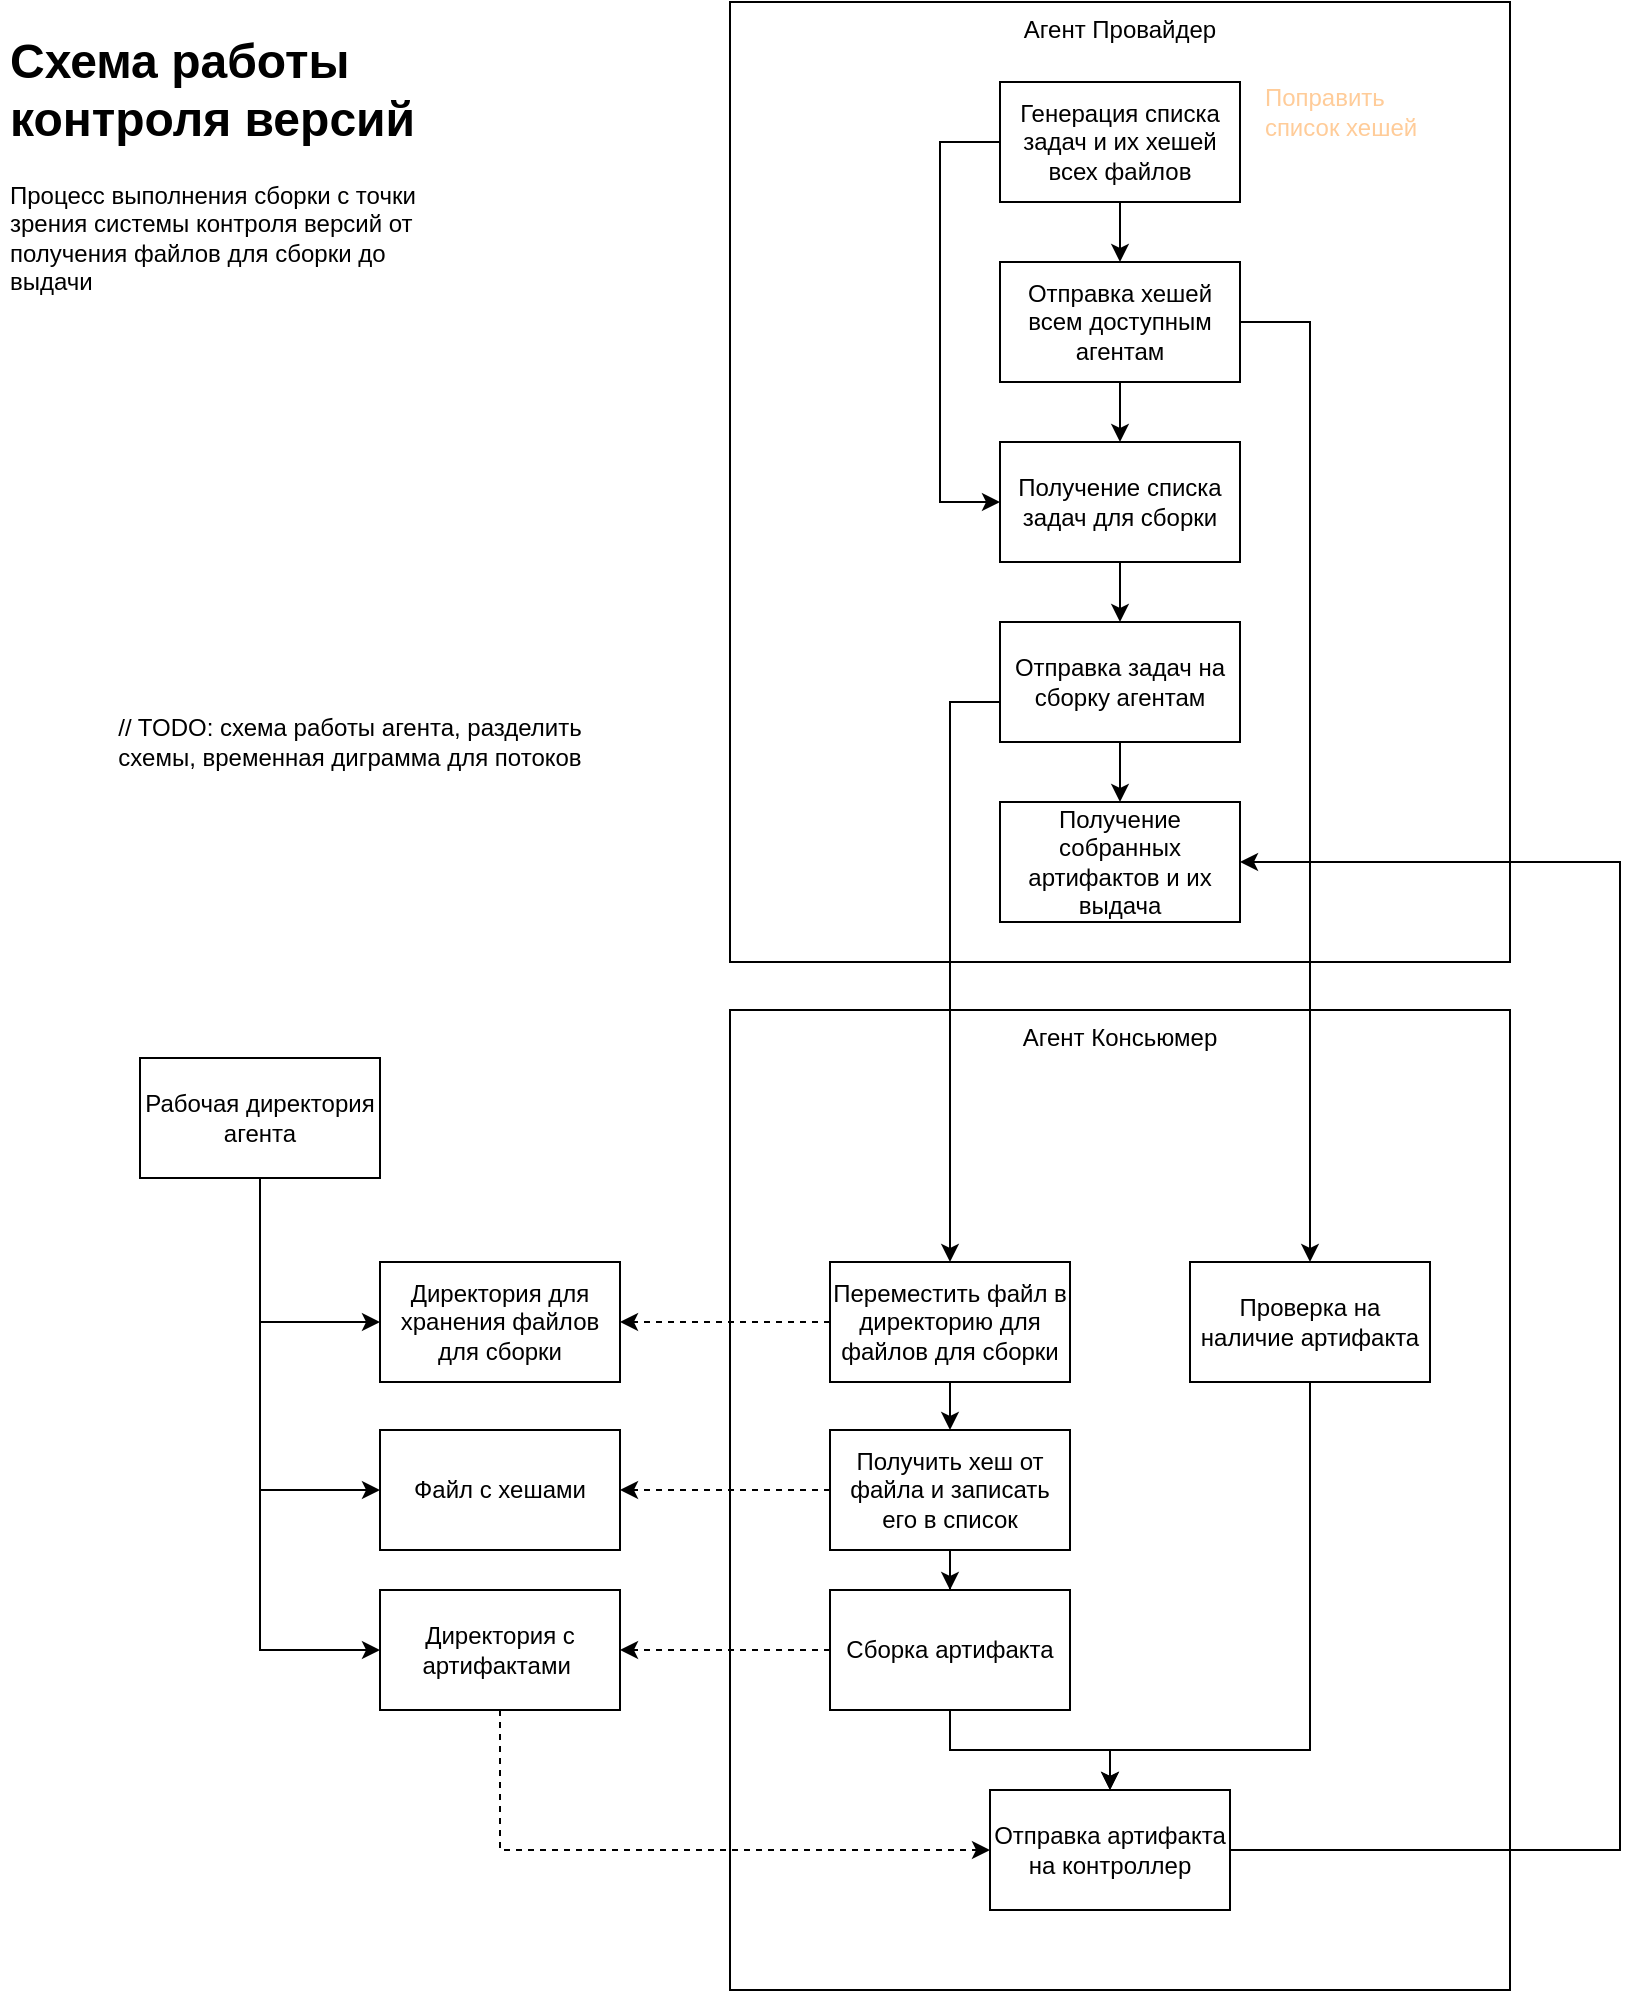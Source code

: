 <mxfile version="15.5.4" type="embed" pages="2"><diagram id="dyj6jYMNnaCiFXH7SBxR" name="Схема"><mxGraphModel dx="1645" dy="2000" grid="1" gridSize="10" guides="1" tooltips="1" connect="1" arrows="1" fold="1" page="1" pageScale="1" pageWidth="1169" pageHeight="827" background="#FFFFFF" math="0" shadow="0"><root><mxCell id="0"/><mxCell id="1" parent="0"/><mxCell id="9ElOrBx4syKhtCMLLyps-4" style="edgeStyle=orthogonalEdgeStyle;rounded=0;orthogonalLoop=1;jettySize=auto;html=1;entryX=0;entryY=0.5;entryDx=0;entryDy=0;" parent="1" source="9ElOrBx4syKhtCMLLyps-2" target="9ElOrBx4syKhtCMLLyps-3" edge="1"><mxGeometry relative="1" as="geometry"/></mxCell><mxCell id="9ElOrBx4syKhtCMLLyps-6" style="edgeStyle=orthogonalEdgeStyle;rounded=0;orthogonalLoop=1;jettySize=auto;html=1;entryX=0;entryY=0.5;entryDx=0;entryDy=0;" parent="1" source="9ElOrBx4syKhtCMLLyps-2" target="9ElOrBx4syKhtCMLLyps-5" edge="1"><mxGeometry relative="1" as="geometry"/></mxCell><mxCell id="9ElOrBx4syKhtCMLLyps-8" style="edgeStyle=orthogonalEdgeStyle;rounded=0;orthogonalLoop=1;jettySize=auto;html=1;entryX=0;entryY=0.5;entryDx=0;entryDy=0;" parent="1" source="9ElOrBx4syKhtCMLLyps-2" target="9ElOrBx4syKhtCMLLyps-7" edge="1"><mxGeometry relative="1" as="geometry"/></mxCell><mxCell id="9ElOrBx4syKhtCMLLyps-2" value="Рабочая директория&lt;br&gt;агента" style="rounded=0;whiteSpace=wrap;html=1;" parent="1" vertex="1"><mxGeometry x="270" y="338" width="120" height="60" as="geometry"/></mxCell><mxCell id="9ElOrBx4syKhtCMLLyps-3" value="Директория с артифактами&amp;nbsp;" style="rounded=0;whiteSpace=wrap;html=1;" parent="1" vertex="1"><mxGeometry x="390" y="604" width="120" height="60" as="geometry"/></mxCell><mxCell id="9ElOrBx4syKhtCMLLyps-5" value="Директория для хранения файлов для сборки" style="rounded=0;whiteSpace=wrap;html=1;" parent="1" vertex="1"><mxGeometry x="390" y="440" width="120" height="60" as="geometry"/></mxCell><mxCell id="9ElOrBx4syKhtCMLLyps-7" value="Файл с хешами" style="rounded=0;whiteSpace=wrap;html=1;" parent="1" vertex="1"><mxGeometry x="390" y="524" width="120" height="60" as="geometry"/></mxCell><mxCell id="9ElOrBx4syKhtCMLLyps-9" value="Агент Консьюмер" style="rounded=0;whiteSpace=wrap;html=1;verticalAlign=top;" parent="1" vertex="1"><mxGeometry x="565" y="314" width="390" height="490" as="geometry"/></mxCell><mxCell id="9ElOrBx4syKhtCMLLyps-10" value="Агент Провайдер" style="rounded=0;whiteSpace=wrap;html=1;verticalAlign=top;" parent="1" vertex="1"><mxGeometry x="565" y="-190" width="390" height="480" as="geometry"/></mxCell><mxCell id="9ElOrBx4syKhtCMLLyps-16" style="edgeStyle=orthogonalEdgeStyle;rounded=0;orthogonalLoop=1;jettySize=auto;html=1;entryX=0.5;entryY=0;entryDx=0;entryDy=0;" parent="1" source="9ElOrBx4syKhtCMLLyps-13" target="9ElOrBx4syKhtCMLLyps-15" edge="1"><mxGeometry relative="1" as="geometry"/></mxCell><mxCell id="9ElOrBx4syKhtCMLLyps-23" style="edgeStyle=orthogonalEdgeStyle;rounded=0;orthogonalLoop=1;jettySize=auto;html=1;dashed=1;" parent="1" source="9ElOrBx4syKhtCMLLyps-13" target="9ElOrBx4syKhtCMLLyps-5" edge="1"><mxGeometry relative="1" as="geometry"/></mxCell><mxCell id="9ElOrBx4syKhtCMLLyps-13" value="Переместить файл в директорию для файлов для сборки" style="rounded=0;whiteSpace=wrap;html=1;" parent="1" vertex="1"><mxGeometry x="615" y="440" width="120" height="60" as="geometry"/></mxCell><mxCell id="9ElOrBx4syKhtCMLLyps-18" style="edgeStyle=orthogonalEdgeStyle;rounded=0;orthogonalLoop=1;jettySize=auto;html=1;entryX=0.5;entryY=0;entryDx=0;entryDy=0;" parent="1" source="9ElOrBx4syKhtCMLLyps-15" target="9ElOrBx4syKhtCMLLyps-17" edge="1"><mxGeometry relative="1" as="geometry"/></mxCell><mxCell id="9ElOrBx4syKhtCMLLyps-24" style="edgeStyle=orthogonalEdgeStyle;rounded=0;orthogonalLoop=1;jettySize=auto;html=1;entryX=1;entryY=0.5;entryDx=0;entryDy=0;dashed=1;" parent="1" source="9ElOrBx4syKhtCMLLyps-15" target="9ElOrBx4syKhtCMLLyps-7" edge="1"><mxGeometry relative="1" as="geometry"/></mxCell><mxCell id="9ElOrBx4syKhtCMLLyps-15" value="Получить хеш от файла и записать его в список" style="rounded=0;whiteSpace=wrap;html=1;" parent="1" vertex="1"><mxGeometry x="615" y="524" width="120" height="60" as="geometry"/></mxCell><mxCell id="9ElOrBx4syKhtCMLLyps-25" style="edgeStyle=orthogonalEdgeStyle;rounded=0;orthogonalLoop=1;jettySize=auto;html=1;dashed=1;" parent="1" source="9ElOrBx4syKhtCMLLyps-17" target="9ElOrBx4syKhtCMLLyps-3" edge="1"><mxGeometry relative="1" as="geometry"/></mxCell><mxCell id="9ElOrBx4syKhtCMLLyps-43" style="edgeStyle=orthogonalEdgeStyle;rounded=0;orthogonalLoop=1;jettySize=auto;html=1;exitX=0.5;exitY=1;exitDx=0;exitDy=0;" parent="1" source="9ElOrBx4syKhtCMLLyps-17" target="9ElOrBx4syKhtCMLLyps-41" edge="1"><mxGeometry relative="1" as="geometry"/></mxCell><mxCell id="9ElOrBx4syKhtCMLLyps-17" value="Сборка артифакта" style="rounded=0;whiteSpace=wrap;html=1;" parent="1" vertex="1"><mxGeometry x="615" y="604" width="120" height="60" as="geometry"/></mxCell><mxCell id="9ElOrBx4syKhtCMLLyps-42" style="edgeStyle=orthogonalEdgeStyle;rounded=0;orthogonalLoop=1;jettySize=auto;html=1;exitX=0.5;exitY=1;exitDx=0;exitDy=0;entryX=0.5;entryY=0;entryDx=0;entryDy=0;" parent="1" source="9ElOrBx4syKhtCMLLyps-26" target="9ElOrBx4syKhtCMLLyps-41" edge="1"><mxGeometry relative="1" as="geometry"><Array as="points"><mxPoint x="855" y="684"/><mxPoint x="755" y="684"/></Array></mxGeometry></mxCell><mxCell id="9ElOrBx4syKhtCMLLyps-26" value="Проверка на наличие артифакта" style="rounded=0;whiteSpace=wrap;html=1;" parent="1" vertex="1"><mxGeometry x="795" y="440" width="120" height="60" as="geometry"/></mxCell><mxCell id="9ElOrBx4syKhtCMLLyps-39" value="&lt;h1&gt;Схема работы контроля версий&lt;/h1&gt;&lt;p&gt;Процесс выполнения сборки с точки зрения системы контроля версий от получения файлов для сборки до выдачи&lt;/p&gt;" style="text;html=1;strokeColor=none;fillColor=none;spacing=5;spacingTop=-20;whiteSpace=wrap;overflow=hidden;rounded=0;" parent="1" vertex="1"><mxGeometry x="200" y="-180" width="240" height="140" as="geometry"/></mxCell><mxCell id="VhzPOg7rj_EaicALs-07-3" style="edgeStyle=orthogonalEdgeStyle;rounded=0;orthogonalLoop=1;jettySize=auto;html=1;fontColor=#FFCC99;entryX=1;entryY=0.5;entryDx=0;entryDy=0;" parent="1" source="9ElOrBx4syKhtCMLLyps-41" target="WevxN94N2kklGEovp1XY-10" edge="1"><mxGeometry relative="1" as="geometry"><mxPoint x="1080" y="230" as="targetPoint"/><Array as="points"><mxPoint x="1010" y="734"/><mxPoint x="1010" y="240"/></Array></mxGeometry></mxCell><mxCell id="9ElOrBx4syKhtCMLLyps-41" value="Отправка артифакта на контроллер" style="rounded=0;whiteSpace=wrap;html=1;" parent="1" vertex="1"><mxGeometry x="695" y="704" width="120" height="60" as="geometry"/></mxCell><mxCell id="9ElOrBx4syKhtCMLLyps-44" style="edgeStyle=orthogonalEdgeStyle;rounded=0;orthogonalLoop=1;jettySize=auto;html=1;exitX=0.5;exitY=1;exitDx=0;exitDy=0;entryX=0;entryY=0.5;entryDx=0;entryDy=0;dashed=1;" parent="1" source="9ElOrBx4syKhtCMLLyps-3" target="9ElOrBx4syKhtCMLLyps-41" edge="1"><mxGeometry relative="1" as="geometry"/></mxCell><mxCell id="WevxN94N2kklGEovp1XY-1" style="edgeStyle=orthogonalEdgeStyle;rounded=0;orthogonalLoop=1;jettySize=auto;html=1;entryX=0.5;entryY=0;entryDx=0;entryDy=0;" parent="1" source="WevxN94N2kklGEovp1XY-2" target="WevxN94N2kklGEovp1XY-4" edge="1"><mxGeometry relative="1" as="geometry"><mxPoint x="755" y="-103" as="targetPoint"/></mxGeometry></mxCell><mxCell id="VhzPOg7rj_EaicALs-07-2" style="edgeStyle=orthogonalEdgeStyle;rounded=0;orthogonalLoop=1;jettySize=auto;html=1;entryX=0;entryY=0.5;entryDx=0;entryDy=0;fontColor=#FFCC99;" parent="1" source="WevxN94N2kklGEovp1XY-2" target="WevxN94N2kklGEovp1XY-6" edge="1"><mxGeometry relative="1" as="geometry"><Array as="points"><mxPoint x="670" y="-120"/><mxPoint x="670" y="60"/></Array></mxGeometry></mxCell><mxCell id="WevxN94N2kklGEovp1XY-2" value="Генерация списка задач и их хешей всех файлов" style="rounded=0;whiteSpace=wrap;html=1;" parent="1" vertex="1"><mxGeometry x="700" y="-150" width="120" height="60" as="geometry"/></mxCell><mxCell id="WevxN94N2kklGEovp1XY-3" style="edgeStyle=orthogonalEdgeStyle;rounded=0;orthogonalLoop=1;jettySize=auto;html=1;entryX=0.5;entryY=0;entryDx=0;entryDy=0;" parent="1" source="WevxN94N2kklGEovp1XY-4" target="WevxN94N2kklGEovp1XY-6" edge="1"><mxGeometry relative="1" as="geometry"/></mxCell><mxCell id="WevxN94N2kklGEovp1XY-8" style="edgeStyle=orthogonalEdgeStyle;rounded=0;orthogonalLoop=1;jettySize=auto;html=1;entryX=0.5;entryY=0;entryDx=0;entryDy=0;" parent="1" source="WevxN94N2kklGEovp1XY-4" target="9ElOrBx4syKhtCMLLyps-26" edge="1"><mxGeometry relative="1" as="geometry"><Array as="points"><mxPoint x="855" y="-30"/></Array></mxGeometry></mxCell><mxCell id="WevxN94N2kklGEovp1XY-4" value="Отправка хешей всем доступным агентам" style="rounded=0;whiteSpace=wrap;html=1;" parent="1" vertex="1"><mxGeometry x="700" y="-60" width="120" height="60" as="geometry"/></mxCell><mxCell id="WevxN94N2kklGEovp1XY-5" style="edgeStyle=orthogonalEdgeStyle;rounded=0;orthogonalLoop=1;jettySize=auto;html=1;" parent="1" source="WevxN94N2kklGEovp1XY-6" target="WevxN94N2kklGEovp1XY-7" edge="1"><mxGeometry relative="1" as="geometry"/></mxCell><mxCell id="WevxN94N2kklGEovp1XY-6" value="Получение списка задач для сборки" style="rounded=0;whiteSpace=wrap;html=1;" parent="1" vertex="1"><mxGeometry x="700" y="30" width="120" height="60" as="geometry"/></mxCell><mxCell id="WevxN94N2kklGEovp1XY-9" style="edgeStyle=orthogonalEdgeStyle;rounded=0;orthogonalLoop=1;jettySize=auto;html=1;" parent="1" source="WevxN94N2kklGEovp1XY-7" target="9ElOrBx4syKhtCMLLyps-13" edge="1"><mxGeometry relative="1" as="geometry"><Array as="points"><mxPoint x="675" y="160"/></Array></mxGeometry></mxCell><mxCell id="WevxN94N2kklGEovp1XY-11" style="edgeStyle=orthogonalEdgeStyle;rounded=0;orthogonalLoop=1;jettySize=auto;html=1;" parent="1" source="WevxN94N2kklGEovp1XY-7" target="WevxN94N2kklGEovp1XY-10" edge="1"><mxGeometry relative="1" as="geometry"/></mxCell><mxCell id="WevxN94N2kklGEovp1XY-7" value="Отправка задач на сборку агентам" style="rounded=0;whiteSpace=wrap;html=1;" parent="1" vertex="1"><mxGeometry x="700" y="120" width="120" height="60" as="geometry"/></mxCell><mxCell id="WevxN94N2kklGEovp1XY-10" value="Получение собранных артифактов и их выдача" style="rounded=0;whiteSpace=wrap;html=1;" parent="1" vertex="1"><mxGeometry x="700" y="210" width="120" height="60" as="geometry"/></mxCell><mxCell id="VhzPOg7rj_EaicALs-07-1" value="&lt;div style=&quot;text-align: left&quot;&gt;&lt;span&gt;Поправить&lt;/span&gt;&lt;/div&gt;список хешей" style="text;html=1;align=center;verticalAlign=middle;resizable=0;points=[];autosize=1;strokeColor=none;fillColor=none;fontColor=#FFCC99;" parent="1" vertex="1"><mxGeometry x="825" y="-150" width="90" height="30" as="geometry"/></mxCell><mxCell id="bqnKEKgBYAbyb3EbUo1c-1" value="// TODO: схема работы агента, разделить схемы, временная диграмма для потоков" style="text;html=1;strokeColor=none;fillColor=none;align=center;verticalAlign=middle;whiteSpace=wrap;rounded=0;" parent="1" vertex="1"><mxGeometry x="250" y="140" width="250" height="80" as="geometry"/></mxCell></root></mxGraphModel></diagram><diagram id="ktCYhHrH8g-7YEuT9wKO" name="Интерфейсы"><mxGraphModel dx="1645" dy="1173" grid="1" gridSize="10" guides="1" tooltips="1" connect="1" arrows="1" fold="1" page="1" pageScale="1" pageWidth="1169" pageHeight="827" math="0" shadow="0"><root><mxCell id="ta4Cwy5dCAfMxrfX0BdC-0"/><mxCell id="ta4Cwy5dCAfMxrfX0BdC-1" parent="ta4Cwy5dCAfMxrfX0BdC-0"/><mxCell id="nBc0TmQdO7ZgYxgDb6Q0-0" value="&lt;h1&gt;Работа системы контроля версий&lt;/h1&gt;&lt;p&gt;С точки зрения распределения задач между интерфейсами&lt;/p&gt;" style="text;html=1;strokeColor=none;fillColor=none;spacing=5;spacingTop=-20;whiteSpace=wrap;overflow=hidden;rounded=0;" parent="ta4Cwy5dCAfMxrfX0BdC-1" vertex="1"><mxGeometry x="215" y="24" width="240" height="120" as="geometry"/></mxCell><mxCell id="7B7lR2EDdQQpW10fQZtu-5" style="edgeStyle=orthogonalEdgeStyle;rounded=0;orthogonalLoop=1;jettySize=auto;html=1;entryX=0.5;entryY=0;entryDx=0;entryDy=0;" parent="ta4Cwy5dCAfMxrfX0BdC-1" source="7B7lR2EDdQQpW10fQZtu-0" target="7B7lR2EDdQQpW10fQZtu-4" edge="1"><mxGeometry relative="1" as="geometry"/></mxCell><mxCell id="7B7lR2EDdQQpW10fQZtu-0" value="&lt;div style=&quot;text-align: left&quot;&gt;&lt;b&gt;IRemoteAgent&lt;/b&gt;&lt;/div&gt;CheckHashes" style="rounded=0;whiteSpace=wrap;html=1;" parent="ta4Cwy5dCAfMxrfX0BdC-1" vertex="1"><mxGeometry x="215" y="190" width="180" height="60" as="geometry"/></mxCell><mxCell id="ulmZEccbVBApJw6GBfn4-0" style="edgeStyle=orthogonalEdgeStyle;rounded=0;orthogonalLoop=1;jettySize=auto;html=1;entryX=0.5;entryY=0;entryDx=0;entryDy=0;" parent="ta4Cwy5dCAfMxrfX0BdC-1" source="7B7lR2EDdQQpW10fQZtu-1" target="pLQROoIjp89b6cflcCqg-1" edge="1"><mxGeometry relative="1" as="geometry"/></mxCell><mxCell id="7B7lR2EDdQQpW10fQZtu-1" value="&lt;div style=&quot;text-align: left&quot;&gt;&lt;b&gt;ITask&lt;/b&gt;&lt;/div&gt;GetPayload" style="rounded=0;whiteSpace=wrap;html=1;" parent="ta4Cwy5dCAfMxrfX0BdC-1" vertex="1"><mxGeometry x="450" y="290" width="180" height="60" as="geometry"/></mxCell><mxCell id="7B7lR2EDdQQpW10fQZtu-8" style="edgeStyle=orthogonalEdgeStyle;rounded=0;orthogonalLoop=1;jettySize=auto;html=1;entryX=0.5;entryY=0;entryDx=0;entryDy=0;" parent="ta4Cwy5dCAfMxrfX0BdC-1" source="7B7lR2EDdQQpW10fQZtu-4" target="7B7lR2EDdQQpW10fQZtu-7" edge="1"><mxGeometry relative="1" as="geometry"/></mxCell><mxCell id="7B7lR2EDdQQpW10fQZtu-4" value="&lt;div style=&quot;text-align: left&quot;&gt;&lt;b&gt;IHashManager&lt;/b&gt;&lt;/div&gt;GetArtifactsFromHashlist" style="rounded=0;whiteSpace=wrap;html=1;" parent="ta4Cwy5dCAfMxrfX0BdC-1" vertex="1"><mxGeometry x="215" y="290" width="180" height="60" as="geometry"/></mxCell><mxCell id="7B7lR2EDdQQpW10fQZtu-7" value="&lt;div style=&quot;text-align: left&quot;&gt;&lt;span&gt;&lt;b&gt;INetwork&lt;/b&gt;&lt;/span&gt;&lt;/div&gt;SendArtifactList" style="rounded=0;whiteSpace=wrap;html=1;align=center;" parent="ta4Cwy5dCAfMxrfX0BdC-1" vertex="1"><mxGeometry x="215" y="390" width="180" height="60" as="geometry"/></mxCell><mxCell id="ulmZEccbVBApJw6GBfn4-1" style="edgeStyle=orthogonalEdgeStyle;rounded=0;orthogonalLoop=1;jettySize=auto;html=1;entryX=0.5;entryY=0;entryDx=0;entryDy=0;" parent="ta4Cwy5dCAfMxrfX0BdC-1" source="7B7lR2EDdQQpW10fQZtu-11" target="7B7lR2EDdQQpW10fQZtu-1" edge="1"><mxGeometry relative="1" as="geometry"/></mxCell><mxCell id="7B7lR2EDdQQpW10fQZtu-11" value="&lt;div style=&quot;text-align: left&quot;&gt;&lt;b&gt;IRemoteAgent&lt;/b&gt;&lt;/div&gt;&lt;div style=&quot;text-align: left&quot;&gt;&lt;span&gt;DoTask&lt;/span&gt;&lt;/div&gt;" style="rounded=0;whiteSpace=wrap;html=1;" parent="ta4Cwy5dCAfMxrfX0BdC-1" vertex="1"><mxGeometry x="450" y="190" width="180" height="60" as="geometry"/></mxCell><mxCell id="pLQROoIjp89b6cflcCqg-1" value="&lt;div style=&quot;text-align: left&quot;&gt;&lt;b&gt;IHashManager&lt;/b&gt;&lt;/div&gt;&lt;div style=&quot;text-align: left&quot;&gt;GenerateFileHash&lt;/div&gt;" style="rounded=0;whiteSpace=wrap;html=1;" parent="ta4Cwy5dCAfMxrfX0BdC-1" vertex="1"><mxGeometry x="450" y="390" width="180" height="60" as="geometry"/></mxCell><mxCell id="pLQROoIjp89b6cflcCqg-9" style="edgeStyle=orthogonalEdgeStyle;rounded=0;orthogonalLoop=1;jettySize=auto;html=1;entryX=0.5;entryY=0;entryDx=0;entryDy=0;" parent="ta4Cwy5dCAfMxrfX0BdC-1" source="pLQROoIjp89b6cflcCqg-6" target="pLQROoIjp89b6cflcCqg-8" edge="1"><mxGeometry relative="1" as="geometry"/></mxCell><mxCell id="pLQROoIjp89b6cflcCqg-6" value="&lt;div style=&quot;text-align: left&quot;&gt;&lt;b&gt;IController&lt;/b&gt;&lt;/div&gt;&lt;div style=&quot;text-align: left&quot;&gt;BuildContent&lt;/div&gt;" style="rounded=0;whiteSpace=wrap;html=1;" parent="ta4Cwy5dCAfMxrfX0BdC-1" vertex="1"><mxGeometry x="780" y="190" width="180" height="60" as="geometry"/></mxCell><mxCell id="_8C6AqdNXHwlSMg23AnS-1" style="edgeStyle=orthogonalEdgeStyle;rounded=0;orthogonalLoop=1;jettySize=auto;html=1;entryX=0.5;entryY=0;entryDx=0;entryDy=0;" parent="ta4Cwy5dCAfMxrfX0BdC-1" source="pLQROoIjp89b6cflcCqg-8" target="_8C6AqdNXHwlSMg23AnS-0" edge="1"><mxGeometry relative="1" as="geometry"/></mxCell><mxCell id="pLQROoIjp89b6cflcCqg-8" value="&lt;div style=&quot;text-align: left&quot;&gt;&lt;b&gt;IHashManager&lt;/b&gt;&lt;/div&gt;&lt;div style=&quot;text-align: left&quot;&gt;GenerateFileHash&lt;/div&gt;" style="rounded=0;whiteSpace=wrap;html=1;" parent="ta4Cwy5dCAfMxrfX0BdC-1" vertex="1"><mxGeometry x="780" y="290" width="180" height="60" as="geometry"/></mxCell><mxCell id="pLQROoIjp89b6cflcCqg-10" value="For each file" style="text;html=1;align=center;verticalAlign=middle;resizable=0;points=[];autosize=1;strokeColor=none;fillColor=none;" parent="ta4Cwy5dCAfMxrfX0BdC-1" vertex="1"><mxGeometry x="890" y="260" width="80" height="20" as="geometry"/></mxCell><mxCell id="_8C6AqdNXHwlSMg23AnS-3" style="edgeStyle=orthogonalEdgeStyle;rounded=0;orthogonalLoop=1;jettySize=auto;html=1;entryX=0.5;entryY=0;entryDx=0;entryDy=0;" parent="ta4Cwy5dCAfMxrfX0BdC-1" source="_8C6AqdNXHwlSMg23AnS-0" target="_8C6AqdNXHwlSMg23AnS-2" edge="1"><mxGeometry relative="1" as="geometry"/></mxCell><mxCell id="_8C6AqdNXHwlSMg23AnS-0" value="&lt;div style=&quot;text-align: left&quot;&gt;&lt;span&gt;&lt;b&gt;INetwork&lt;/b&gt;&lt;/span&gt;&lt;/div&gt;&lt;div style=&quot;text-align: left&quot;&gt;&lt;span&gt;GetExistingArtifactList&lt;/span&gt;&lt;/div&gt;" style="rounded=0;whiteSpace=wrap;html=1;align=center;" parent="ta4Cwy5dCAfMxrfX0BdC-1" vertex="1"><mxGeometry x="780" y="390" width="180" height="60" as="geometry"/></mxCell><mxCell id="_8C6AqdNXHwlSMg23AnS-6" style="edgeStyle=orthogonalEdgeStyle;rounded=0;orthogonalLoop=1;jettySize=auto;html=1;entryX=0.5;entryY=0;entryDx=0;entryDy=0;" parent="ta4Cwy5dCAfMxrfX0BdC-1" source="_8C6AqdNXHwlSMg23AnS-2" target="_8C6AqdNXHwlSMg23AnS-5" edge="1"><mxGeometry relative="1" as="geometry"/></mxCell><mxCell id="_8C6AqdNXHwlSMg23AnS-2" value="&lt;div style=&quot;text-align: left&quot;&gt;&lt;span&gt;&lt;b&gt;INetwork&lt;/b&gt;&lt;/span&gt;&lt;/div&gt;&lt;div style=&quot;text-align: left&quot;&gt;&lt;span&gt;CollectArtifact&lt;/span&gt;&lt;/div&gt;" style="rounded=0;whiteSpace=wrap;html=1;align=center;" parent="ta4Cwy5dCAfMxrfX0BdC-1" vertex="1"><mxGeometry x="780" y="490" width="180" height="60" as="geometry"/></mxCell><mxCell id="_8C6AqdNXHwlSMg23AnS-4" value="For each existsing" style="text;html=1;align=center;verticalAlign=middle;resizable=0;points=[];autosize=1;strokeColor=none;fillColor=none;" parent="ta4Cwy5dCAfMxrfX0BdC-1" vertex="1"><mxGeometry x="890" y="460" width="110" height="20" as="geometry"/></mxCell><mxCell id="_8C6AqdNXHwlSMg23AnS-5" value="&lt;div style=&quot;text-align: left&quot;&gt;&lt;b&gt;IController&lt;/b&gt;&lt;br&gt;&lt;/div&gt;&lt;div style=&quot;text-align: left&quot;&gt;&lt;span&gt;// Remove existing artifacts from list and build list&lt;/span&gt;&lt;/div&gt;" style="rounded=0;whiteSpace=wrap;html=1;align=center;" parent="ta4Cwy5dCAfMxrfX0BdC-1" vertex="1"><mxGeometry x="780" y="590" width="180" height="60" as="geometry"/></mxCell></root></mxGraphModel></diagram></mxfile>